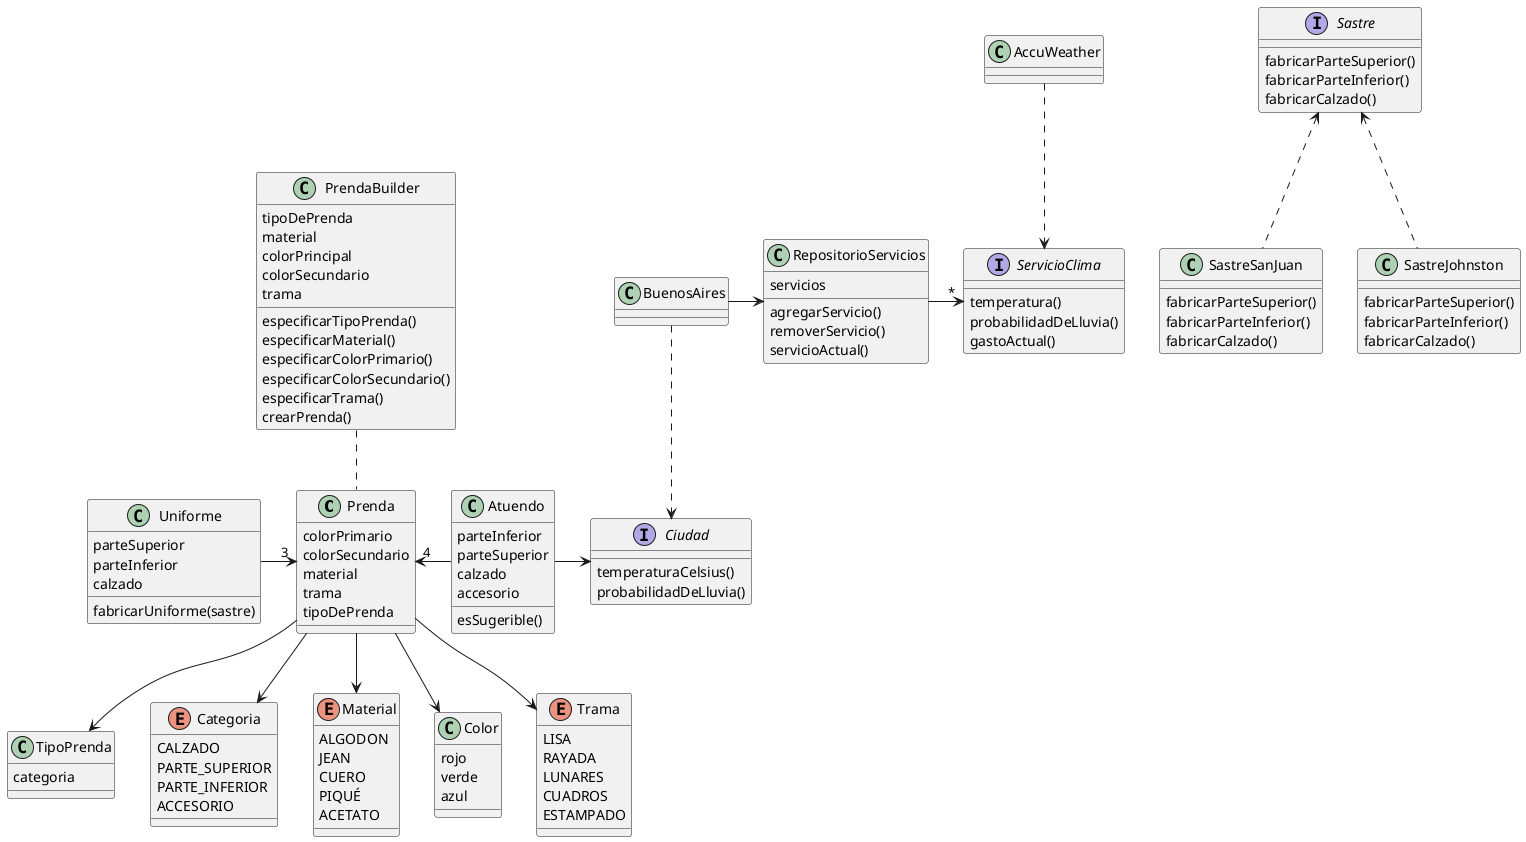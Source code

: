 @startuml QMP Tercera Iteración

class Prenda{
  colorPrimario
  colorSecundario
  material
  trama
  tipoDePrenda
}

Prenda -d-> TipoPrenda
class TipoPrenda{
  categoria
}
Prenda -d-> Categoria
enum Categoria{
  CALZADO
  PARTE_SUPERIOR
  PARTE_INFERIOR
  ACCESORIO
}

Prenda -d-> Material
enum Material{
  ALGODON
  JEAN
  CUERO
  PIQUÉ
  ACETATO
}

Prenda -d-> Color
class Color{
  rojo
  verde
  azul
}



Prenda -d-> Trama
enum Trama{
  LISA
  RAYADA
  LUNARES
  CUADROS
  ESTAMPADO
}

PrendaBuilder .. Prenda
class PrendaBuilder{

  tipoDePrenda
  material
  colorPrincipal
  colorSecundario
  trama

  especificarTipoPrenda()
  especificarMaterial()
  especificarColorPrimario()
  especificarColorSecundario()
  especificarTrama()
  crearPrenda()
}

Uniforme ->"3" Prenda
class Uniforme{
  parteSuperior
  parteInferior
  calzado

  fabricarUniforme(sastre)
}

interface Sastre{
  fabricarParteSuperior()
  fabricarParteInferior()
  fabricarCalzado()
}

class SastreSanJuan{
  fabricarParteSuperior()
  fabricarParteInferior()
  fabricarCalzado()
}
class SastreJohnston{
  fabricarParteSuperior()
  fabricarParteInferior()
  fabricarCalzado()
}

SastreSanJuan .u.> Sastre
SastreJohnston .u.> Sastre


RepositorioServicios -> "*" ServicioClima
class RepositorioServicios{
  servicios
  agregarServicio()
  removerServicio()
  servicioActual()
}

interface ServicioClima{
  temperatura()
  probabilidadDeLluvia()
  gastoActual()
}


AccuWeather ..> ServicioClima
class AccuWeather{
  
}

interface Ciudad{
  temperaturaCelsius()
  probabilidadDeLluvia()
}

BuenosAires -> RepositorioServicios
BuenosAires ..> Ciudad
class BuenosAires{}

Atuendo -l-> "4" Prenda
Atuendo -> Ciudad
class Atuendo{
  parteInferior
  parteSuperior
  calzado
  accesorio
  esSugerible()
}



@enduml
